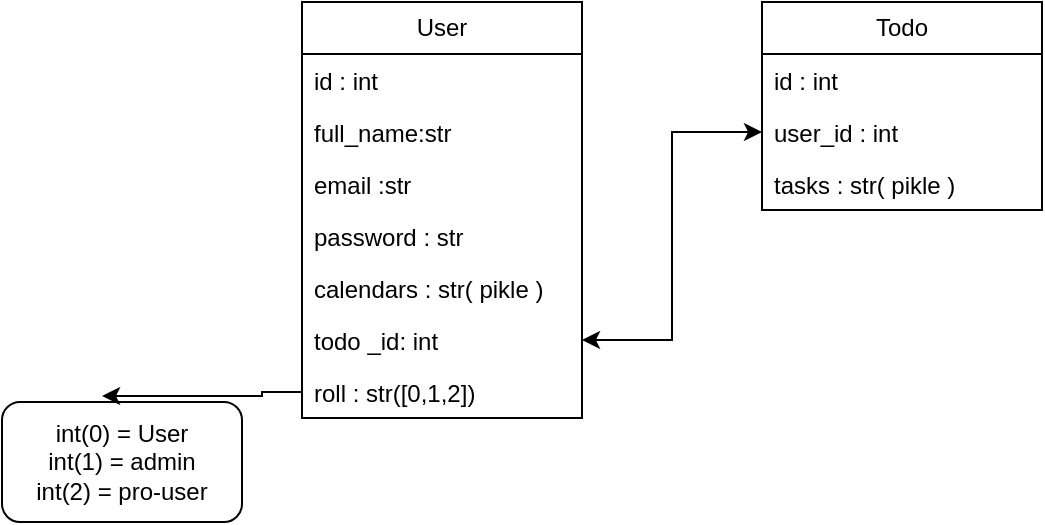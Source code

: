 <mxfile version="22.1.2" type="device">
  <diagram name="Page-1" id="9f46799a-70d6-7492-0946-bef42562c5a5">
    <mxGraphModel dx="1120" dy="524" grid="1" gridSize="10" guides="1" tooltips="1" connect="1" arrows="1" fold="1" page="1" pageScale="1" pageWidth="1100" pageHeight="850" background="none" math="0" shadow="0">
      <root>
        <mxCell id="0" />
        <mxCell id="1" parent="0" />
        <mxCell id="NMx6F2-wzhurITA7qmi6-5" value="User" style="swimlane;fontStyle=0;childLayout=stackLayout;horizontal=1;startSize=26;fillColor=none;horizontalStack=0;resizeParent=1;resizeParentMax=0;resizeLast=0;collapsible=1;marginBottom=0;whiteSpace=wrap;html=1;" parent="1" vertex="1">
          <mxGeometry x="230" y="120" width="140" height="208" as="geometry" />
        </mxCell>
        <mxCell id="NMx6F2-wzhurITA7qmi6-7" value="id : int&lt;span style=&quot;white-space: pre;&quot;&gt;&#x9;&lt;/span&gt;" style="text;strokeColor=none;fillColor=none;align=left;verticalAlign=top;spacingLeft=4;spacingRight=4;overflow=hidden;rotatable=0;points=[[0,0.5],[1,0.5]];portConstraint=eastwest;whiteSpace=wrap;html=1;" parent="NMx6F2-wzhurITA7qmi6-5" vertex="1">
          <mxGeometry y="26" width="140" height="26" as="geometry" />
        </mxCell>
        <mxCell id="NMx6F2-wzhurITA7qmi6-8" value="full_name:str&lt;br&gt;" style="text;strokeColor=none;fillColor=none;align=left;verticalAlign=top;spacingLeft=4;spacingRight=4;overflow=hidden;rotatable=0;points=[[0,0.5],[1,0.5]];portConstraint=eastwest;whiteSpace=wrap;html=1;" parent="NMx6F2-wzhurITA7qmi6-5" vertex="1">
          <mxGeometry y="52" width="140" height="26" as="geometry" />
        </mxCell>
        <mxCell id="NMx6F2-wzhurITA7qmi6-9" value="email :str" style="text;strokeColor=none;fillColor=none;align=left;verticalAlign=top;spacingLeft=4;spacingRight=4;overflow=hidden;rotatable=0;points=[[0,0.5],[1,0.5]];portConstraint=eastwest;whiteSpace=wrap;html=1;" parent="NMx6F2-wzhurITA7qmi6-5" vertex="1">
          <mxGeometry y="78" width="140" height="26" as="geometry" />
        </mxCell>
        <mxCell id="k1kiTt85mkr1e4q64LcO-1" value="password : str" style="text;strokeColor=none;fillColor=none;align=left;verticalAlign=top;spacingLeft=4;spacingRight=4;overflow=hidden;rotatable=0;points=[[0,0.5],[1,0.5]];portConstraint=eastwest;whiteSpace=wrap;html=1;" vertex="1" parent="NMx6F2-wzhurITA7qmi6-5">
          <mxGeometry y="104" width="140" height="26" as="geometry" />
        </mxCell>
        <mxCell id="NMx6F2-wzhurITA7qmi6-14" value="calendars&amp;nbsp;: str( pikle )" style="text;strokeColor=none;fillColor=none;align=left;verticalAlign=top;spacingLeft=4;spacingRight=4;overflow=hidden;rotatable=0;points=[[0,0.5],[1,0.5]];portConstraint=eastwest;whiteSpace=wrap;html=1;" parent="NMx6F2-wzhurITA7qmi6-5" vertex="1">
          <mxGeometry y="130" width="140" height="26" as="geometry" />
        </mxCell>
        <mxCell id="WUObxZhtXatudTKc8jaD-7" value="todo _id: int" style="text;strokeColor=none;fillColor=none;align=left;verticalAlign=top;spacingLeft=4;spacingRight=4;overflow=hidden;rotatable=0;points=[[0,0.5],[1,0.5]];portConstraint=eastwest;whiteSpace=wrap;html=1;" parent="NMx6F2-wzhurITA7qmi6-5" vertex="1">
          <mxGeometry y="156" width="140" height="26" as="geometry" />
        </mxCell>
        <mxCell id="NMx6F2-wzhurITA7qmi6-26" value="roll : str([0,1,2])" style="text;strokeColor=none;fillColor=none;align=left;verticalAlign=top;spacingLeft=4;spacingRight=4;overflow=hidden;rotatable=0;points=[[0,0.5],[1,0.5]];portConstraint=eastwest;whiteSpace=wrap;html=1;" parent="NMx6F2-wzhurITA7qmi6-5" vertex="1">
          <mxGeometry y="182" width="140" height="26" as="geometry" />
        </mxCell>
        <mxCell id="WUObxZhtXatudTKc8jaD-1" value="Todo" style="swimlane;fontStyle=0;childLayout=stackLayout;horizontal=1;startSize=26;fillColor=none;horizontalStack=0;resizeParent=1;resizeParentMax=0;resizeLast=0;collapsible=1;marginBottom=0;whiteSpace=wrap;html=1;" parent="1" vertex="1">
          <mxGeometry x="460" y="120" width="140" height="104" as="geometry" />
        </mxCell>
        <mxCell id="WUObxZhtXatudTKc8jaD-2" value="id : int&lt;span style=&quot;white-space: pre;&quot;&gt;&#x9;&lt;/span&gt;" style="text;strokeColor=none;fillColor=none;align=left;verticalAlign=top;spacingLeft=4;spacingRight=4;overflow=hidden;rotatable=0;points=[[0,0.5],[1,0.5]];portConstraint=eastwest;whiteSpace=wrap;html=1;" parent="WUObxZhtXatudTKc8jaD-1" vertex="1">
          <mxGeometry y="26" width="140" height="26" as="geometry" />
        </mxCell>
        <mxCell id="WUObxZhtXatudTKc8jaD-4" value="user_id : int" style="text;strokeColor=none;fillColor=none;align=left;verticalAlign=top;spacingLeft=4;spacingRight=4;overflow=hidden;rotatable=0;points=[[0,0.5],[1,0.5]];portConstraint=eastwest;whiteSpace=wrap;html=1;" parent="WUObxZhtXatudTKc8jaD-1" vertex="1">
          <mxGeometry y="52" width="140" height="26" as="geometry" />
        </mxCell>
        <mxCell id="NMx6F2-wzhurITA7qmi6-15" value="tasks : str( pikle )" style="text;strokeColor=none;fillColor=none;align=left;verticalAlign=top;spacingLeft=4;spacingRight=4;overflow=hidden;rotatable=0;points=[[0,0.5],[1,0.5]];portConstraint=eastwest;whiteSpace=wrap;html=1;" parent="WUObxZhtXatudTKc8jaD-1" vertex="1">
          <mxGeometry y="78" width="140" height="26" as="geometry" />
        </mxCell>
        <mxCell id="WUObxZhtXatudTKc8jaD-8" value="" style="endArrow=classic;startArrow=classic;html=1;rounded=0;exitX=1;exitY=0.5;exitDx=0;exitDy=0;entryX=0;entryY=0.5;entryDx=0;entryDy=0;edgeStyle=elbowEdgeStyle;" parent="1" source="WUObxZhtXatudTKc8jaD-7" target="WUObxZhtXatudTKc8jaD-4" edge="1">
          <mxGeometry width="50" height="50" relative="1" as="geometry">
            <mxPoint x="520" y="300" as="sourcePoint" />
            <mxPoint x="570" y="250" as="targetPoint" />
          </mxGeometry>
        </mxCell>
        <mxCell id="WUObxZhtXatudTKc8jaD-10" value="int(0) = User&lt;br&gt;int(1) = admin&lt;br&gt;int(2) = pro-user" style="rounded=1;whiteSpace=wrap;html=1;" parent="1" vertex="1">
          <mxGeometry x="80" y="320" width="120" height="60" as="geometry" />
        </mxCell>
        <mxCell id="WUObxZhtXatudTKc8jaD-11" style="edgeStyle=orthogonalEdgeStyle;rounded=0;orthogonalLoop=1;jettySize=auto;html=1;exitX=0;exitY=0.5;exitDx=0;exitDy=0;entryX=0.417;entryY=-0.05;entryDx=0;entryDy=0;entryPerimeter=0;" parent="1" source="NMx6F2-wzhurITA7qmi6-26" target="WUObxZhtXatudTKc8jaD-10" edge="1">
          <mxGeometry relative="1" as="geometry" />
        </mxCell>
      </root>
    </mxGraphModel>
  </diagram>
</mxfile>
